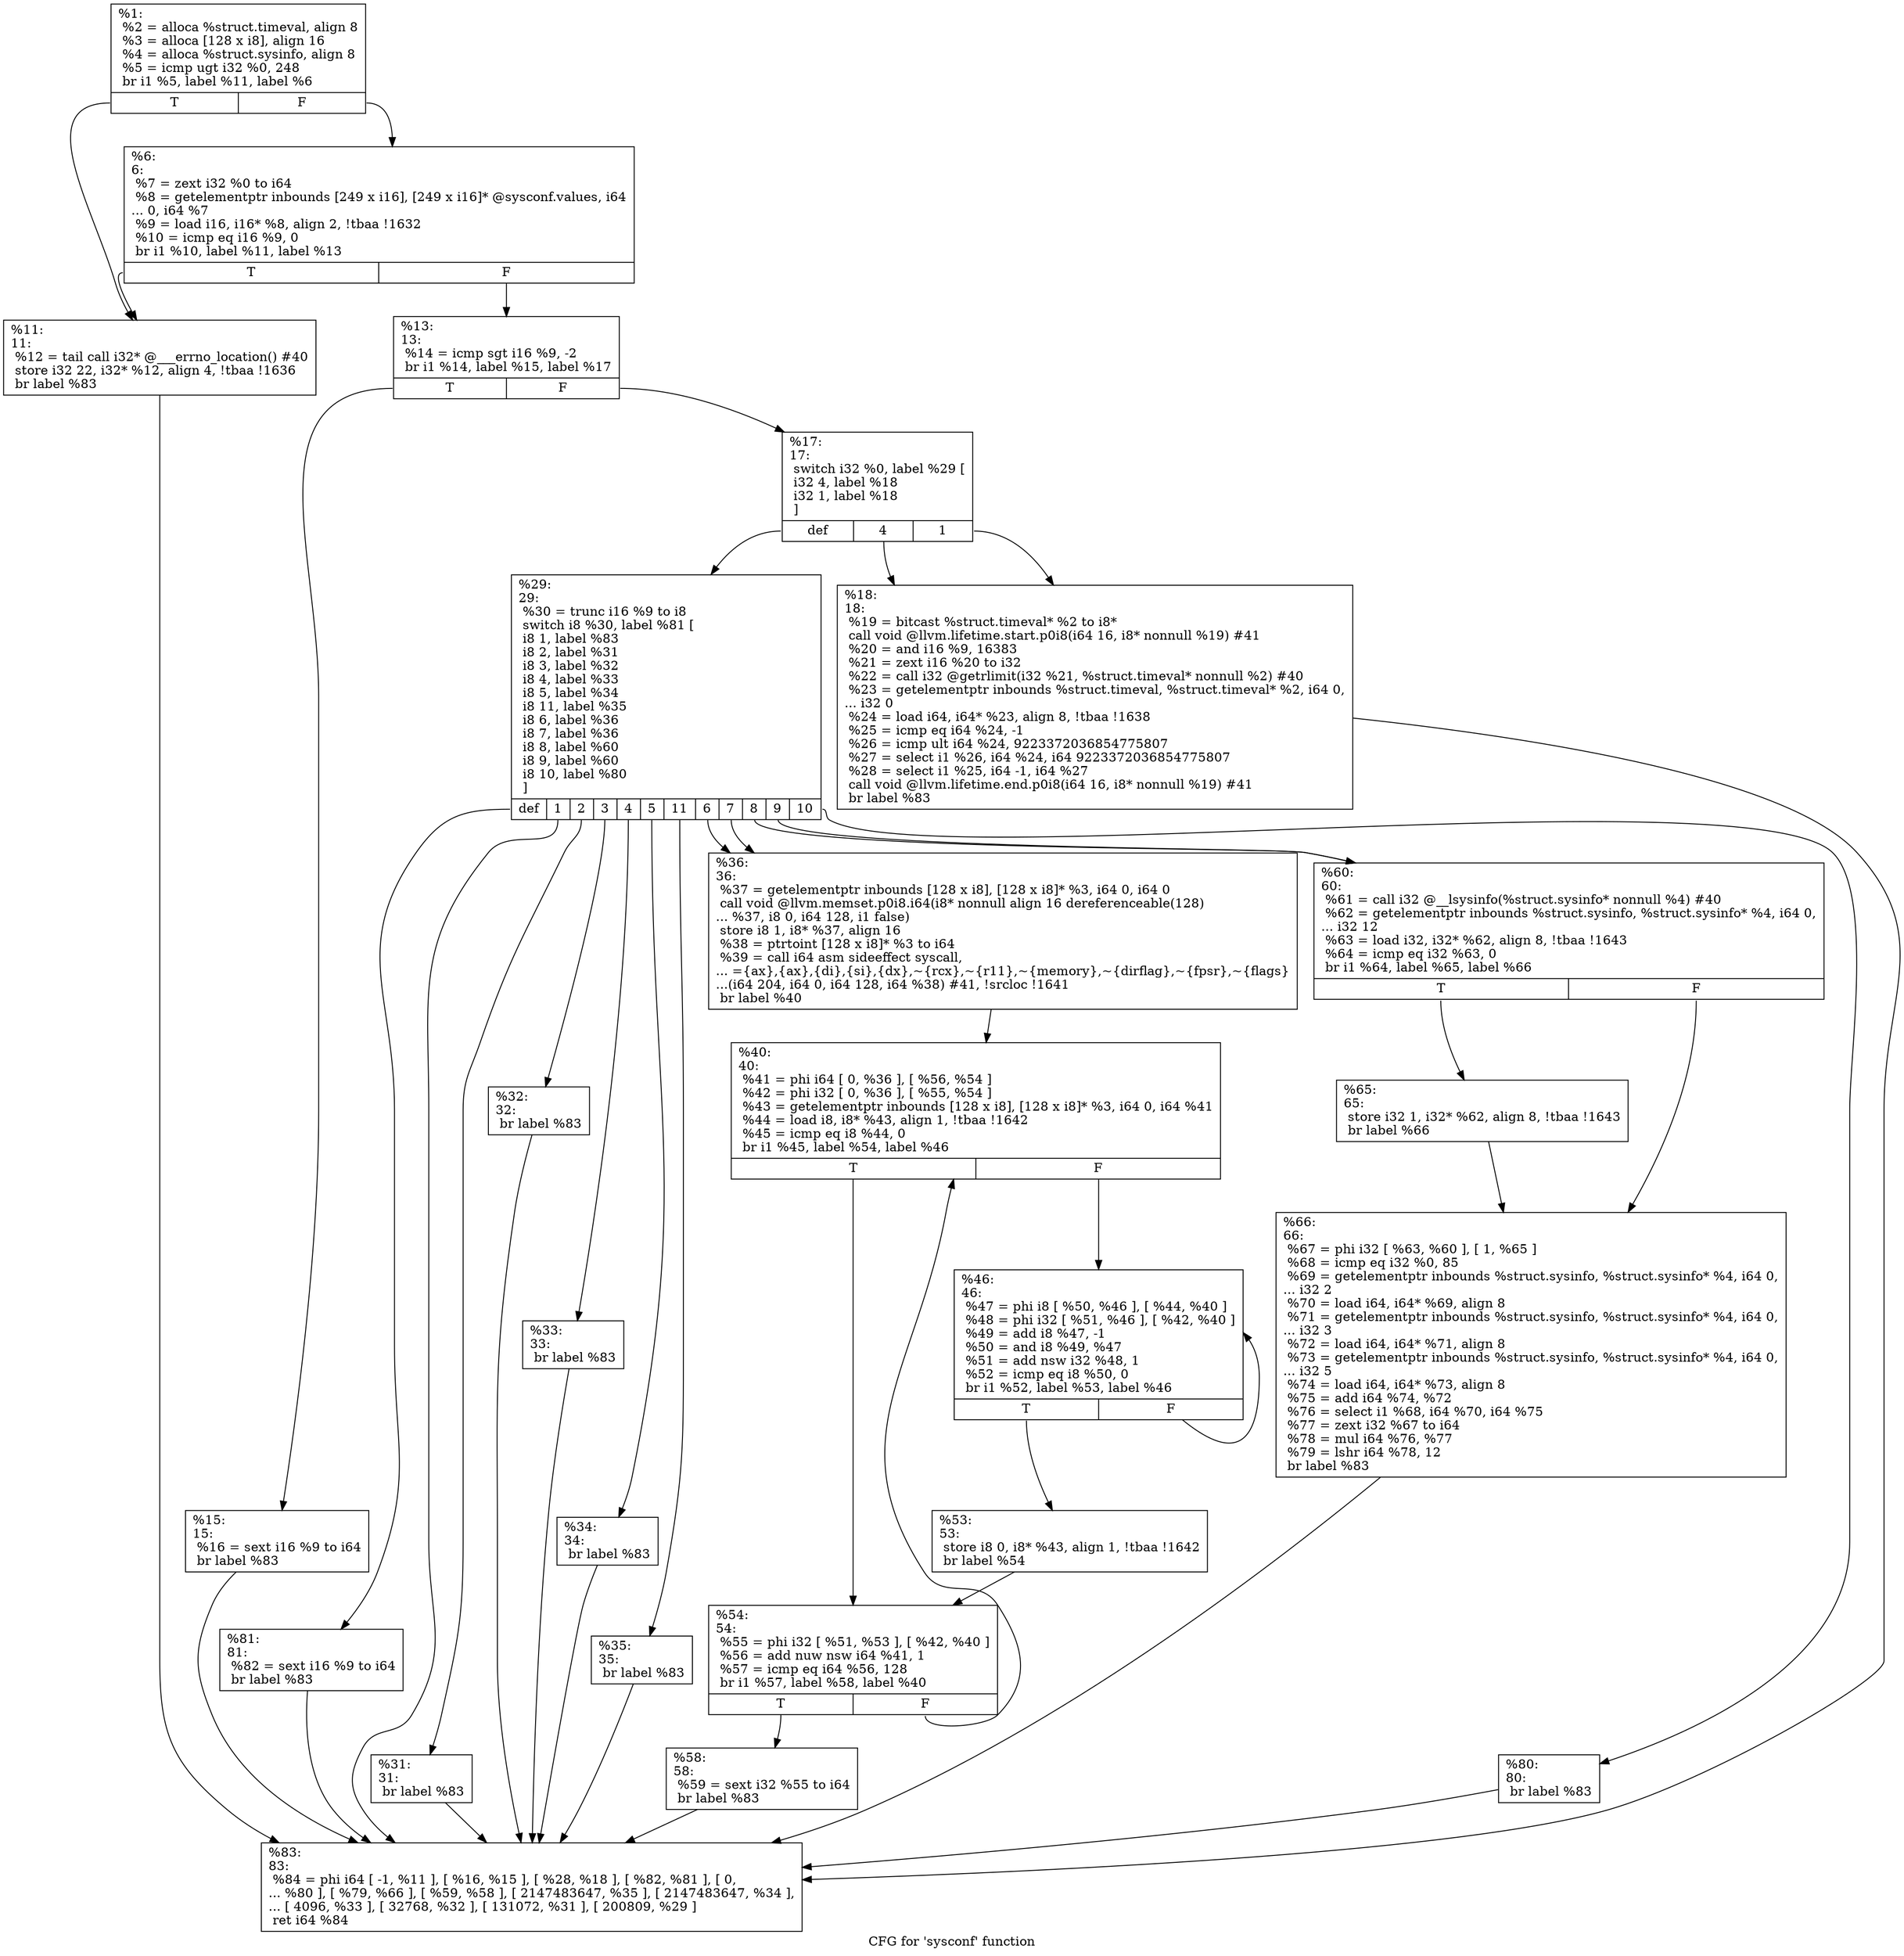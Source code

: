 digraph "CFG for 'sysconf' function" {
	label="CFG for 'sysconf' function";

	Node0x191d7e0 [shape=record,label="{%1:\l  %2 = alloca %struct.timeval, align 8\l  %3 = alloca [128 x i8], align 16\l  %4 = alloca %struct.sysinfo, align 8\l  %5 = icmp ugt i32 %0, 248\l  br i1 %5, label %11, label %6\l|{<s0>T|<s1>F}}"];
	Node0x191d7e0:s0 -> Node0x191e3d0;
	Node0x191d7e0:s1 -> Node0x191e380;
	Node0x191e380 [shape=record,label="{%6:\l6:                                                \l  %7 = zext i32 %0 to i64\l  %8 = getelementptr inbounds [249 x i16], [249 x i16]* @sysconf.values, i64\l... 0, i64 %7\l  %9 = load i16, i16* %8, align 2, !tbaa !1632\l  %10 = icmp eq i16 %9, 0\l  br i1 %10, label %11, label %13\l|{<s0>T|<s1>F}}"];
	Node0x191e380:s0 -> Node0x191e3d0;
	Node0x191e380:s1 -> Node0x191e420;
	Node0x191e3d0 [shape=record,label="{%11:\l11:                                               \l  %12 = tail call i32* @___errno_location() #40\l  store i32 22, i32* %12, align 4, !tbaa !1636\l  br label %83\l}"];
	Node0x191e3d0 -> Node0x191eab0;
	Node0x191e420 [shape=record,label="{%13:\l13:                                               \l  %14 = icmp sgt i16 %9, -2\l  br i1 %14, label %15, label %17\l|{<s0>T|<s1>F}}"];
	Node0x191e420:s0 -> Node0x191e470;
	Node0x191e420:s1 -> Node0x191e4c0;
	Node0x191e470 [shape=record,label="{%15:\l15:                                               \l  %16 = sext i16 %9 to i64\l  br label %83\l}"];
	Node0x191e470 -> Node0x191eab0;
	Node0x191e4c0 [shape=record,label="{%17:\l17:                                               \l  switch i32 %0, label %29 [\l    i32 4, label %18\l    i32 1, label %18\l  ]\l|{<s0>def|<s1>4|<s2>1}}"];
	Node0x191e4c0:s0 -> Node0x191e560;
	Node0x191e4c0:s1 -> Node0x191e510;
	Node0x191e4c0:s2 -> Node0x191e510;
	Node0x191e510 [shape=record,label="{%18:\l18:                                               \l  %19 = bitcast %struct.timeval* %2 to i8*\l  call void @llvm.lifetime.start.p0i8(i64 16, i8* nonnull %19) #41\l  %20 = and i16 %9, 16383\l  %21 = zext i16 %20 to i32\l  %22 = call i32 @getrlimit(i32 %21, %struct.timeval* nonnull %2) #40\l  %23 = getelementptr inbounds %struct.timeval, %struct.timeval* %2, i64 0,\l... i32 0\l  %24 = load i64, i64* %23, align 8, !tbaa !1638\l  %25 = icmp eq i64 %24, -1\l  %26 = icmp ult i64 %24, 9223372036854775807\l  %27 = select i1 %26, i64 %24, i64 9223372036854775807\l  %28 = select i1 %25, i64 -1, i64 %27\l  call void @llvm.lifetime.end.p0i8(i64 16, i8* nonnull %19) #41\l  br label %83\l}"];
	Node0x191e510 -> Node0x191eab0;
	Node0x191e560 [shape=record,label="{%29:\l29:                                               \l  %30 = trunc i16 %9 to i8\l  switch i8 %30, label %81 [\l    i8 1, label %83\l    i8 2, label %31\l    i8 3, label %32\l    i8 4, label %33\l    i8 5, label %34\l    i8 11, label %35\l    i8 6, label %36\l    i8 7, label %36\l    i8 8, label %60\l    i8 9, label %60\l    i8 10, label %80\l  ]\l|{<s0>def|<s1>1|<s2>2|<s3>3|<s4>4|<s5>5|<s6>11|<s7>6|<s8>7|<s9>8|<s10>9|<s11>10}}"];
	Node0x191e560:s0 -> Node0x191ea60;
	Node0x191e560:s1 -> Node0x191eab0;
	Node0x191e560:s2 -> Node0x191e5b0;
	Node0x191e560:s3 -> Node0x191e600;
	Node0x191e560:s4 -> Node0x191e650;
	Node0x191e560:s5 -> Node0x191e6a0;
	Node0x191e560:s6 -> Node0x191e6f0;
	Node0x191e560:s7 -> Node0x191e740;
	Node0x191e560:s8 -> Node0x191e740;
	Node0x191e560:s9 -> Node0x191e920;
	Node0x191e560:s10 -> Node0x191e920;
	Node0x191e560:s11 -> Node0x191ea10;
	Node0x191e5b0 [shape=record,label="{%31:\l31:                                               \l  br label %83\l}"];
	Node0x191e5b0 -> Node0x191eab0;
	Node0x191e600 [shape=record,label="{%32:\l32:                                               \l  br label %83\l}"];
	Node0x191e600 -> Node0x191eab0;
	Node0x191e650 [shape=record,label="{%33:\l33:                                               \l  br label %83\l}"];
	Node0x191e650 -> Node0x191eab0;
	Node0x191e6a0 [shape=record,label="{%34:\l34:                                               \l  br label %83\l}"];
	Node0x191e6a0 -> Node0x191eab0;
	Node0x191e6f0 [shape=record,label="{%35:\l35:                                               \l  br label %83\l}"];
	Node0x191e6f0 -> Node0x191eab0;
	Node0x191e740 [shape=record,label="{%36:\l36:                                               \l  %37 = getelementptr inbounds [128 x i8], [128 x i8]* %3, i64 0, i64 0\l  call void @llvm.memset.p0i8.i64(i8* nonnull align 16 dereferenceable(128)\l... %37, i8 0, i64 128, i1 false)\l  store i8 1, i8* %37, align 16\l  %38 = ptrtoint [128 x i8]* %3 to i64\l  %39 = call i64 asm sideeffect syscall,\l... =\{ax\},\{ax\},\{di\},\{si\},\{dx\},~\{rcx\},~\{r11\},~\{memory\},~\{dirflag\},~\{fpsr\},~\{flags\}\l...(i64 204, i64 0, i64 128, i64 %38) #41, !srcloc !1641\l  br label %40\l}"];
	Node0x191e740 -> Node0x191e790;
	Node0x191e790 [shape=record,label="{%40:\l40:                                               \l  %41 = phi i64 [ 0, %36 ], [ %56, %54 ]\l  %42 = phi i32 [ 0, %36 ], [ %55, %54 ]\l  %43 = getelementptr inbounds [128 x i8], [128 x i8]* %3, i64 0, i64 %41\l  %44 = load i8, i8* %43, align 1, !tbaa !1642\l  %45 = icmp eq i8 %44, 0\l  br i1 %45, label %54, label %46\l|{<s0>T|<s1>F}}"];
	Node0x191e790:s0 -> Node0x191e880;
	Node0x191e790:s1 -> Node0x191e7e0;
	Node0x191e7e0 [shape=record,label="{%46:\l46:                                               \l  %47 = phi i8 [ %50, %46 ], [ %44, %40 ]\l  %48 = phi i32 [ %51, %46 ], [ %42, %40 ]\l  %49 = add i8 %47, -1\l  %50 = and i8 %49, %47\l  %51 = add nsw i32 %48, 1\l  %52 = icmp eq i8 %50, 0\l  br i1 %52, label %53, label %46\l|{<s0>T|<s1>F}}"];
	Node0x191e7e0:s0 -> Node0x191e830;
	Node0x191e7e0:s1 -> Node0x191e7e0;
	Node0x191e830 [shape=record,label="{%53:\l53:                                               \l  store i8 0, i8* %43, align 1, !tbaa !1642\l  br label %54\l}"];
	Node0x191e830 -> Node0x191e880;
	Node0x191e880 [shape=record,label="{%54:\l54:                                               \l  %55 = phi i32 [ %51, %53 ], [ %42, %40 ]\l  %56 = add nuw nsw i64 %41, 1\l  %57 = icmp eq i64 %56, 128\l  br i1 %57, label %58, label %40\l|{<s0>T|<s1>F}}"];
	Node0x191e880:s0 -> Node0x191e8d0;
	Node0x191e880:s1 -> Node0x191e790;
	Node0x191e8d0 [shape=record,label="{%58:\l58:                                               \l  %59 = sext i32 %55 to i64\l  br label %83\l}"];
	Node0x191e8d0 -> Node0x191eab0;
	Node0x191e920 [shape=record,label="{%60:\l60:                                               \l  %61 = call i32 @__lsysinfo(%struct.sysinfo* nonnull %4) #40\l  %62 = getelementptr inbounds %struct.sysinfo, %struct.sysinfo* %4, i64 0,\l... i32 12\l  %63 = load i32, i32* %62, align 8, !tbaa !1643\l  %64 = icmp eq i32 %63, 0\l  br i1 %64, label %65, label %66\l|{<s0>T|<s1>F}}"];
	Node0x191e920:s0 -> Node0x191e970;
	Node0x191e920:s1 -> Node0x191e9c0;
	Node0x191e970 [shape=record,label="{%65:\l65:                                               \l  store i32 1, i32* %62, align 8, !tbaa !1643\l  br label %66\l}"];
	Node0x191e970 -> Node0x191e9c0;
	Node0x191e9c0 [shape=record,label="{%66:\l66:                                               \l  %67 = phi i32 [ %63, %60 ], [ 1, %65 ]\l  %68 = icmp eq i32 %0, 85\l  %69 = getelementptr inbounds %struct.sysinfo, %struct.sysinfo* %4, i64 0,\l... i32 2\l  %70 = load i64, i64* %69, align 8\l  %71 = getelementptr inbounds %struct.sysinfo, %struct.sysinfo* %4, i64 0,\l... i32 3\l  %72 = load i64, i64* %71, align 8\l  %73 = getelementptr inbounds %struct.sysinfo, %struct.sysinfo* %4, i64 0,\l... i32 5\l  %74 = load i64, i64* %73, align 8\l  %75 = add i64 %74, %72\l  %76 = select i1 %68, i64 %70, i64 %75\l  %77 = zext i32 %67 to i64\l  %78 = mul i64 %76, %77\l  %79 = lshr i64 %78, 12\l  br label %83\l}"];
	Node0x191e9c0 -> Node0x191eab0;
	Node0x191ea10 [shape=record,label="{%80:\l80:                                               \l  br label %83\l}"];
	Node0x191ea10 -> Node0x191eab0;
	Node0x191ea60 [shape=record,label="{%81:\l81:                                               \l  %82 = sext i16 %9 to i64\l  br label %83\l}"];
	Node0x191ea60 -> Node0x191eab0;
	Node0x191eab0 [shape=record,label="{%83:\l83:                                               \l  %84 = phi i64 [ -1, %11 ], [ %16, %15 ], [ %28, %18 ], [ %82, %81 ], [ 0,\l... %80 ], [ %79, %66 ], [ %59, %58 ], [ 2147483647, %35 ], [ 2147483647, %34 ],\l... [ 4096, %33 ], [ 32768, %32 ], [ 131072, %31 ], [ 200809, %29 ]\l  ret i64 %84\l}"];
}
